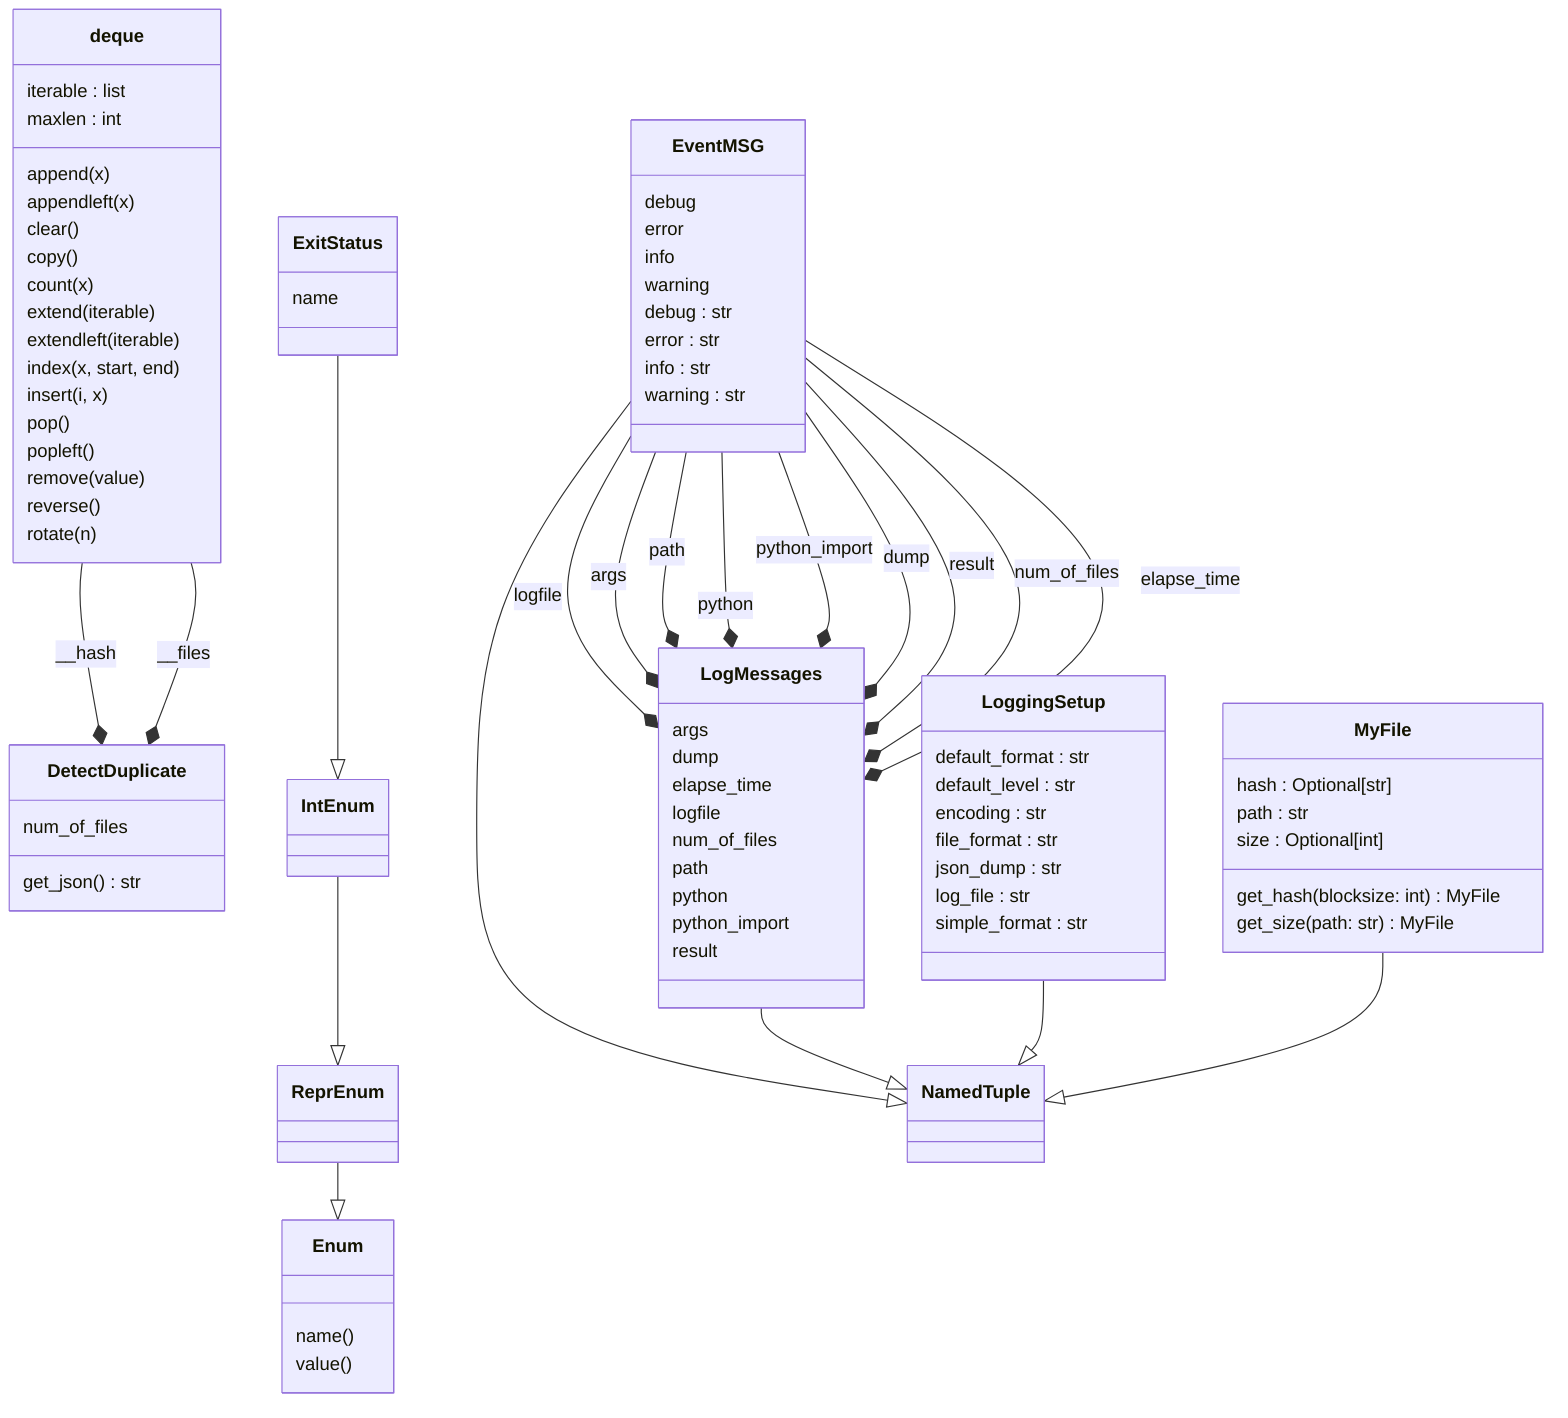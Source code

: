 classDiagram
  class EventMSG {
    debug
    error
    info
    warning
  }
  class deque {
    iterable : list
    maxlen : int
    append(x)
    appendleft(x)
    clear()
    copy()
    count(x)
    extend(iterable)
    extendleft(iterable)
    index(x, start, end)
    insert(i, x)
    pop()
    popleft()
    remove(value)
    reverse()
    rotate(n)
  }
  class DetectDuplicate {
    num_of_files
    get_json() str
  }
  class EventMSG {
    debug : str
    error : str
    info : str
    warning : str
  }
  class ExitStatus {
    name
  }
  class LogMessages {
    args
    dump
    elapse_time
    logfile
    num_of_files
    path
    python
    python_import
    result
  }
  class LoggingSetup {
    default_format : str
    default_level : str
    encoding : str
    file_format : str
    json_dump : str
    log_file : str
    simple_format : str
  }
  class MyFile {
    hash : Optional[str]
    path : str
    size : Optional[int]
    get_hash(blocksize: int) MyFile
    get_size(path: str) MyFile
  }
  class Enum {
    name()
    value()
  }
  class IntEnum {
  }
  class ReprEnum {
  }
  class NamedTuple {
  }
  EventMSG --|> NamedTuple
  ExitStatus --|> IntEnum
  LogMessages --|> NamedTuple
  LoggingSetup --|> NamedTuple
  MyFile --|> NamedTuple
  IntEnum --|> ReprEnum
  ReprEnum --|> Enum
  EventMSG --* LogMessages : logfile
  EventMSG --* LogMessages : args
  EventMSG --* LogMessages : path
  EventMSG --* LogMessages : python
  EventMSG --* LogMessages : python_import
  EventMSG --* LogMessages : dump
  EventMSG --* LogMessages : result
  EventMSG --* LogMessages : num_of_files
  EventMSG --* LogMessages : elapse_time
  deque --* DetectDuplicate : __hash
  deque --* DetectDuplicate : __files